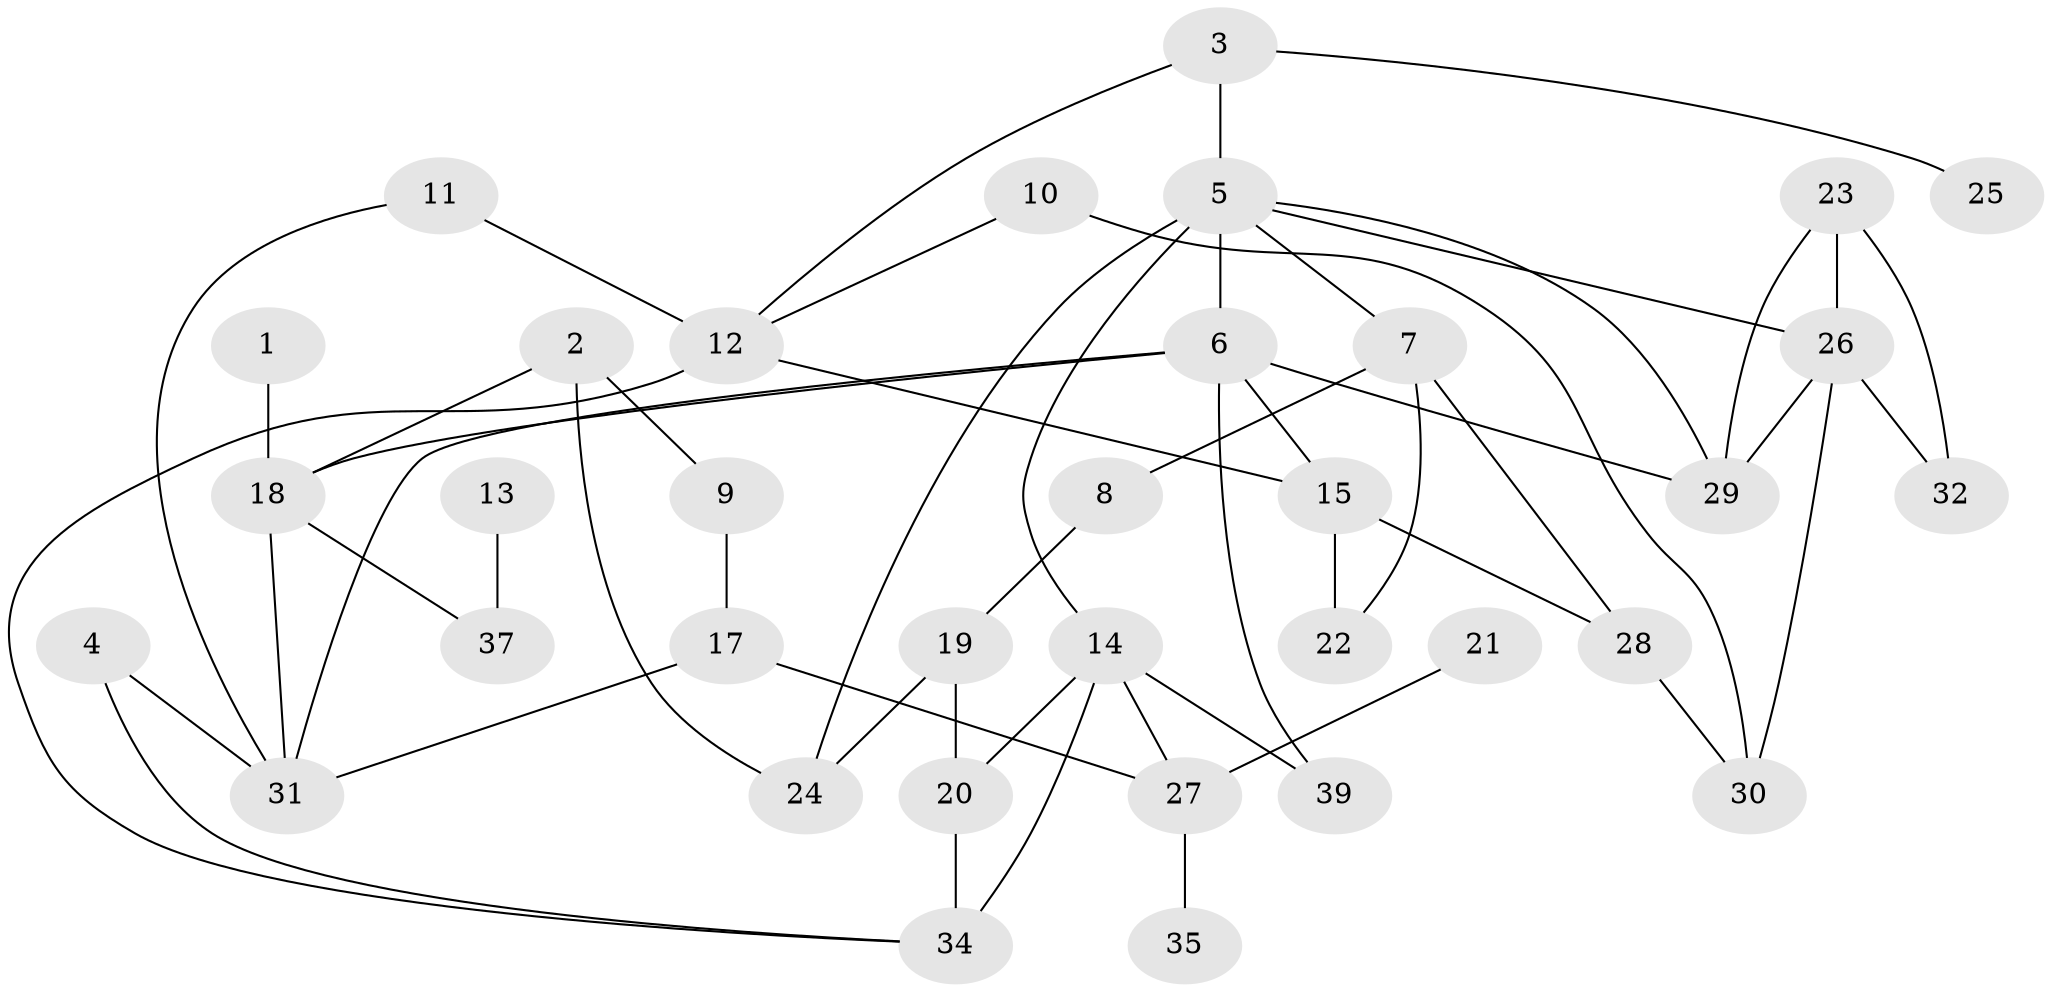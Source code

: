 // original degree distribution, {2: 0.2948717948717949, 1: 0.19230769230769232, 5: 0.07692307692307693, 3: 0.23076923076923078, 4: 0.1282051282051282, 0: 0.05128205128205128, 6: 0.01282051282051282, 7: 0.01282051282051282}
// Generated by graph-tools (version 1.1) at 2025/33/03/09/25 02:33:24]
// undirected, 35 vertices, 54 edges
graph export_dot {
graph [start="1"]
  node [color=gray90,style=filled];
  1;
  2;
  3;
  4;
  5;
  6;
  7;
  8;
  9;
  10;
  11;
  12;
  13;
  14;
  15;
  17;
  18;
  19;
  20;
  21;
  22;
  23;
  24;
  25;
  26;
  27;
  28;
  29;
  30;
  31;
  32;
  34;
  35;
  37;
  39;
  1 -- 18 [weight=1.0];
  2 -- 9 [weight=1.0];
  2 -- 18 [weight=1.0];
  2 -- 24 [weight=1.0];
  3 -- 5 [weight=4.0];
  3 -- 12 [weight=1.0];
  3 -- 25 [weight=1.0];
  4 -- 31 [weight=1.0];
  4 -- 34 [weight=1.0];
  5 -- 6 [weight=2.0];
  5 -- 7 [weight=1.0];
  5 -- 14 [weight=1.0];
  5 -- 24 [weight=2.0];
  5 -- 26 [weight=1.0];
  5 -- 29 [weight=1.0];
  6 -- 15 [weight=1.0];
  6 -- 18 [weight=1.0];
  6 -- 29 [weight=1.0];
  6 -- 31 [weight=1.0];
  6 -- 39 [weight=1.0];
  7 -- 8 [weight=1.0];
  7 -- 22 [weight=1.0];
  7 -- 28 [weight=1.0];
  8 -- 19 [weight=2.0];
  9 -- 17 [weight=1.0];
  10 -- 12 [weight=1.0];
  10 -- 30 [weight=1.0];
  11 -- 12 [weight=1.0];
  11 -- 31 [weight=1.0];
  12 -- 15 [weight=1.0];
  12 -- 34 [weight=1.0];
  13 -- 37 [weight=1.0];
  14 -- 20 [weight=2.0];
  14 -- 27 [weight=1.0];
  14 -- 34 [weight=1.0];
  14 -- 39 [weight=1.0];
  15 -- 22 [weight=3.0];
  15 -- 28 [weight=1.0];
  17 -- 27 [weight=1.0];
  17 -- 31 [weight=1.0];
  18 -- 31 [weight=1.0];
  18 -- 37 [weight=1.0];
  19 -- 20 [weight=2.0];
  19 -- 24 [weight=1.0];
  20 -- 34 [weight=2.0];
  21 -- 27 [weight=1.0];
  23 -- 26 [weight=1.0];
  23 -- 29 [weight=1.0];
  23 -- 32 [weight=2.0];
  26 -- 29 [weight=1.0];
  26 -- 30 [weight=1.0];
  26 -- 32 [weight=1.0];
  27 -- 35 [weight=1.0];
  28 -- 30 [weight=1.0];
}

